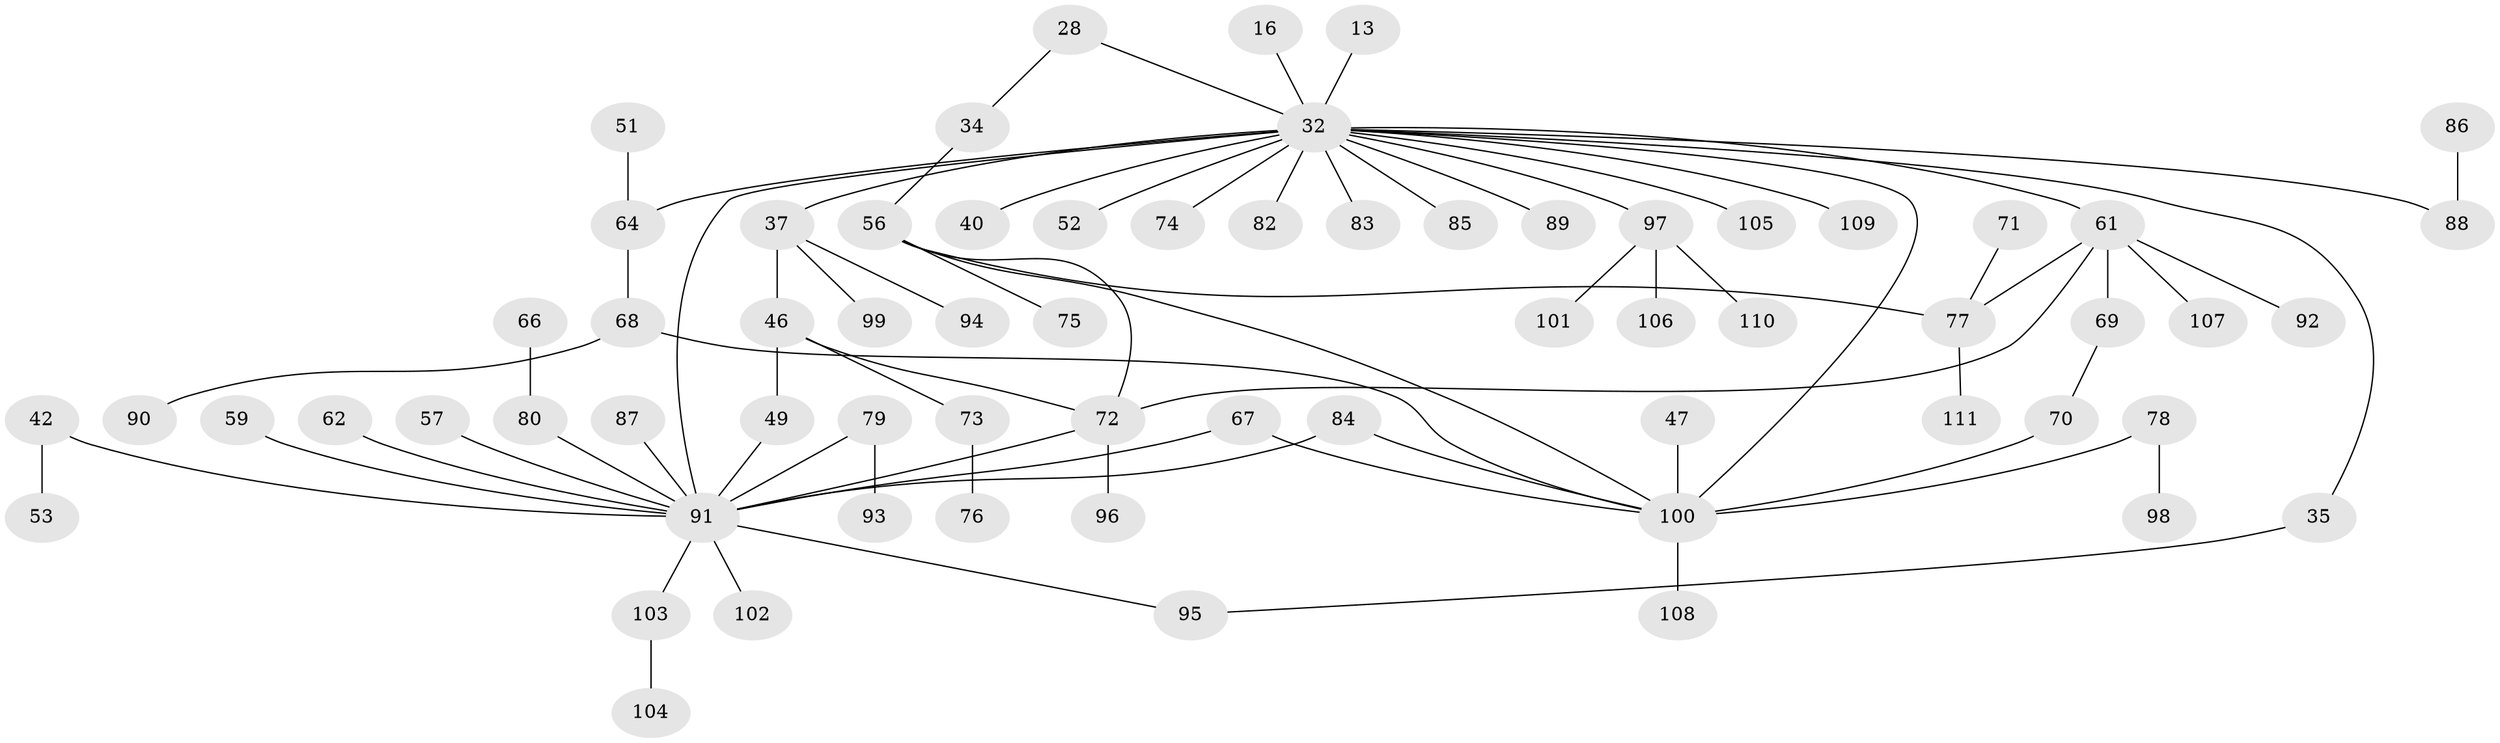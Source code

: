 // original degree distribution, {3: 0.17117117117117117, 5: 0.05405405405405406, 9: 0.009009009009009009, 6: 0.018018018018018018, 1: 0.42342342342342343, 4: 0.0990990990990991, 7: 0.009009009009009009, 2: 0.21621621621621623}
// Generated by graph-tools (version 1.1) at 2025/44/03/04/25 21:44:51]
// undirected, 66 vertices, 76 edges
graph export_dot {
graph [start="1"]
  node [color=gray90,style=filled];
  13;
  16;
  28;
  32 [super="+5+4+9+8+15"];
  34;
  35 [super="+11+27"];
  37;
  40 [super="+18"];
  42 [super="+24"];
  46;
  47;
  49 [super="+38"];
  51;
  52;
  53;
  56 [super="+50"];
  57;
  59;
  61 [super="+45+48"];
  62;
  64 [super="+41"];
  66;
  67;
  68 [super="+44"];
  69;
  70;
  71;
  72 [super="+54+55+33"];
  73;
  74;
  75;
  76;
  77 [super="+22"];
  78;
  79;
  80 [super="+65"];
  82;
  83;
  84;
  85;
  86;
  87;
  88 [super="+31"];
  89;
  90;
  91 [super="+20+60+19+21+29+43+26"];
  92;
  93;
  94;
  95;
  96;
  97 [super="+63"];
  98;
  99;
  100 [super="+81+39"];
  101;
  102;
  103;
  104;
  105 [super="+14"];
  106;
  107;
  108;
  109;
  110;
  111;
  13 -- 32;
  16 -- 32;
  28 -- 34;
  28 -- 32;
  32 -- 85;
  32 -- 64 [weight=2];
  32 -- 37;
  32 -- 83;
  32 -- 100 [weight=2];
  32 -- 74;
  32 -- 82;
  32 -- 109;
  32 -- 52;
  32 -- 89;
  32 -- 91 [weight=4];
  32 -- 88;
  32 -- 61 [weight=2];
  32 -- 97;
  32 -- 35;
  32 -- 105;
  32 -- 40;
  34 -- 56;
  35 -- 95;
  37 -- 94;
  37 -- 99;
  37 -- 46;
  42 -- 91;
  42 -- 53;
  46 -- 73;
  46 -- 49;
  46 -- 72;
  47 -- 100;
  49 -- 91;
  51 -- 64;
  56 -- 75;
  56 -- 72;
  56 -- 77;
  56 -- 100;
  57 -- 91;
  59 -- 91;
  61 -- 72;
  61 -- 69;
  61 -- 107;
  61 -- 92;
  61 -- 77;
  62 -- 91;
  64 -- 68;
  66 -- 80;
  67 -- 91;
  67 -- 100;
  68 -- 90;
  68 -- 100;
  69 -- 70;
  70 -- 100;
  71 -- 77;
  72 -- 96;
  72 -- 91;
  73 -- 76;
  77 -- 111;
  78 -- 98;
  78 -- 100;
  79 -- 93;
  79 -- 91;
  80 -- 91;
  84 -- 91;
  84 -- 100;
  86 -- 88;
  87 -- 91;
  91 -- 103;
  91 -- 102;
  91 -- 95;
  97 -- 101;
  97 -- 106;
  97 -- 110;
  100 -- 108;
  103 -- 104;
}
